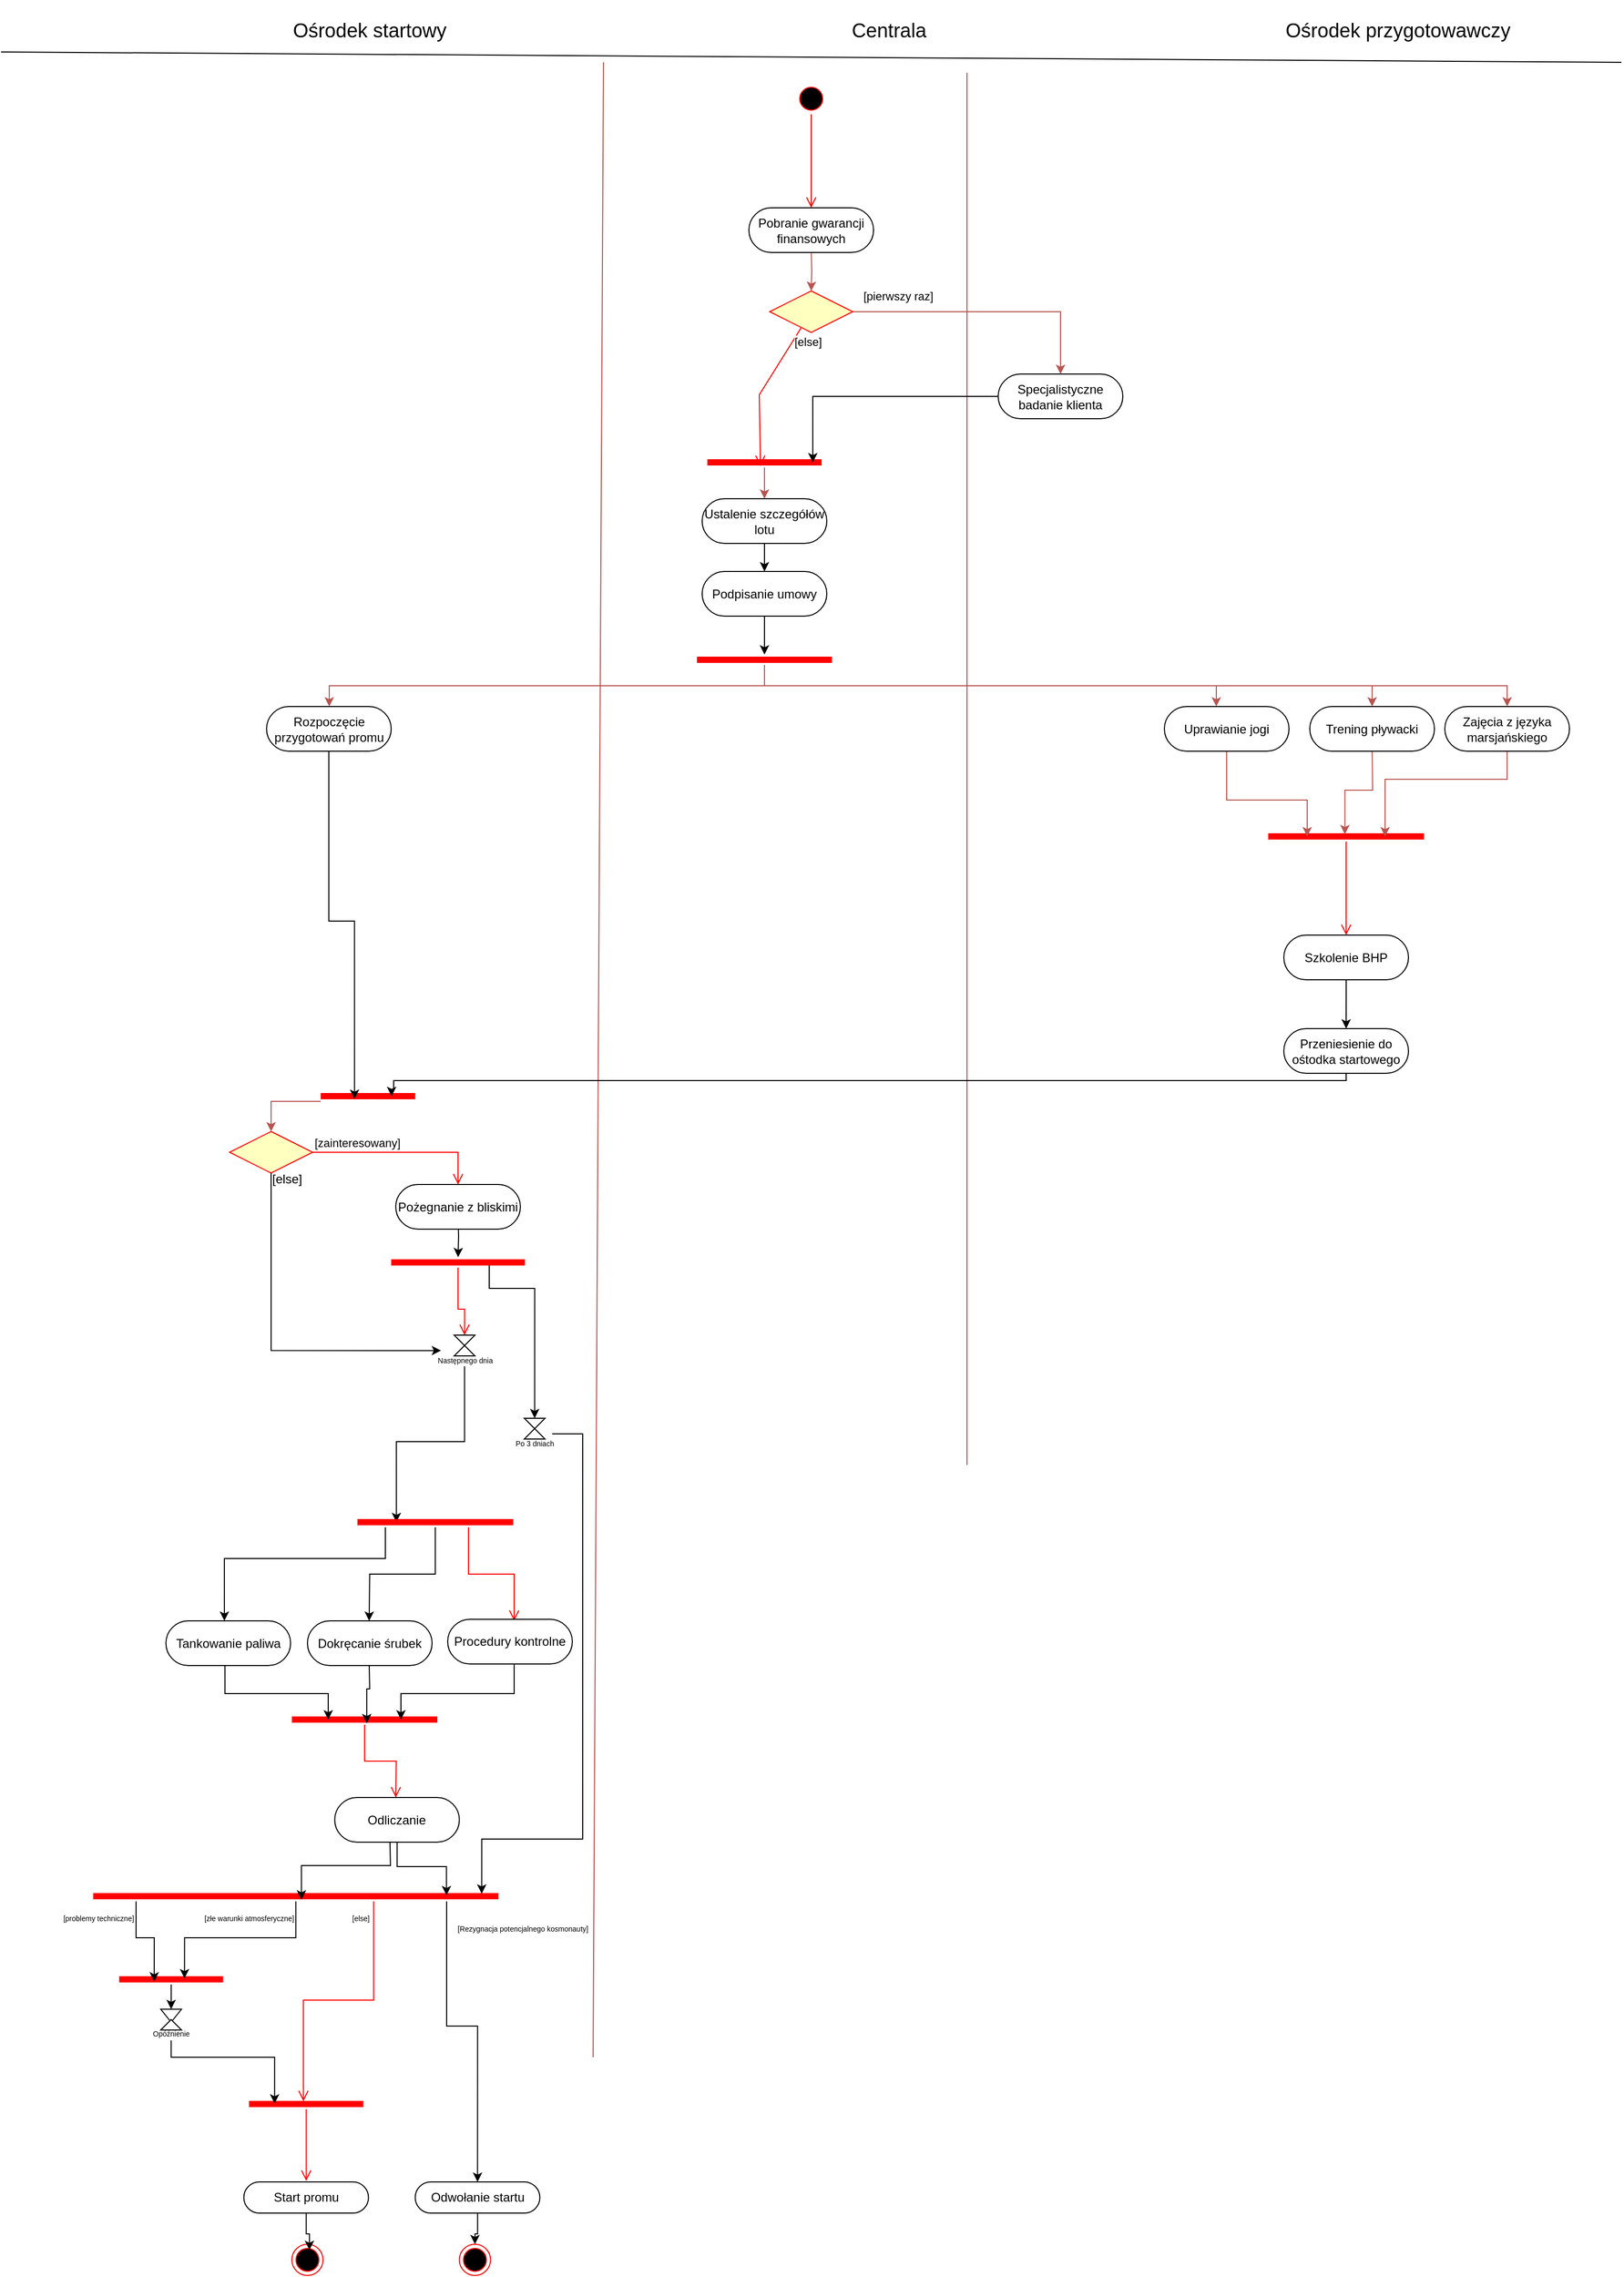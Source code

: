 <mxfile version="24.0.7" type="github">
  <diagram name="Strona-1" id="fh5TAvCRtC4qOcJ-2T7q">
    <mxGraphModel dx="1171" dy="1356" grid="1" gridSize="10" guides="1" tooltips="1" connect="1" arrows="1" fold="1" page="1" pageScale="1" pageWidth="827" pageHeight="1169" math="0" shadow="0">
      <root>
        <mxCell id="0" />
        <mxCell id="1" parent="0" />
        <mxCell id="5CeIky1JOv600O0GGPSP-2" value="" style="ellipse;html=1;shape=startState;fillColor=#000000;strokeColor=#ff0000;" parent="1" vertex="1">
          <mxGeometry x="315" y="60" width="30" height="30" as="geometry" />
        </mxCell>
        <mxCell id="5CeIky1JOv600O0GGPSP-3" value="" style="edgeStyle=orthogonalEdgeStyle;html=1;verticalAlign=bottom;endArrow=open;endSize=8;strokeColor=#ff0000;rounded=0;entryX=0.5;entryY=0;entryDx=0;entryDy=0;" parent="1" source="5CeIky1JOv600O0GGPSP-2" edge="1">
          <mxGeometry relative="1" as="geometry">
            <mxPoint x="330" y="180" as="targetPoint" />
            <Array as="points">
              <mxPoint x="330" y="140" />
              <mxPoint x="330" y="140" />
            </Array>
          </mxGeometry>
        </mxCell>
        <mxCell id="5CeIky1JOv600O0GGPSP-4" value="&lt;font style=&quot;font-size: 19px;&quot;&gt;Centrala&lt;/font&gt;" style="text;html=1;align=center;verticalAlign=middle;whiteSpace=wrap;rounded=0;" parent="1" vertex="1">
          <mxGeometry x="340" y="-20" width="130" height="60" as="geometry" />
        </mxCell>
        <mxCell id="5CeIky1JOv600O0GGPSP-5" value="" style="endArrow=none;html=1;rounded=0;" parent="1" edge="1">
          <mxGeometry width="50" height="50" relative="1" as="geometry">
            <mxPoint x="-450" y="30" as="sourcePoint" />
            <mxPoint x="1110" y="40" as="targetPoint" />
          </mxGeometry>
        </mxCell>
        <mxCell id="5CeIky1JOv600O0GGPSP-6" value="" style="endArrow=none;html=1;rounded=0;fillColor=#f8cecc;strokeColor=#b85450;" parent="1" edge="1">
          <mxGeometry width="50" height="50" relative="1" as="geometry">
            <mxPoint x="120" y="1960" as="sourcePoint" />
            <mxPoint x="130" y="40" as="targetPoint" />
          </mxGeometry>
        </mxCell>
        <mxCell id="5CeIky1JOv600O0GGPSP-7" value="" style="endArrow=none;html=1;rounded=0;fillColor=#f8cecc;strokeColor=#b85450;" parent="1" edge="1">
          <mxGeometry width="50" height="50" relative="1" as="geometry">
            <mxPoint x="480" y="1390" as="sourcePoint" />
            <mxPoint x="480" y="50" as="targetPoint" />
          </mxGeometry>
        </mxCell>
        <mxCell id="5CeIky1JOv600O0GGPSP-8" value="&lt;font style=&quot;font-size: 19px;&quot;&gt;Ośrodek przygotowawczy&lt;/font&gt;" style="text;html=1;align=center;verticalAlign=middle;whiteSpace=wrap;rounded=0;" parent="1" vertex="1">
          <mxGeometry x="780" y="-20" width="230" height="60" as="geometry" />
        </mxCell>
        <mxCell id="5CeIky1JOv600O0GGPSP-9" value="&lt;font style=&quot;font-size: 19px;&quot;&gt;Ośrodek startowy&lt;/font&gt;" style="text;html=1;align=center;verticalAlign=middle;whiteSpace=wrap;rounded=0;" parent="1" vertex="1">
          <mxGeometry x="-220" y="-20" width="250" height="60" as="geometry" />
        </mxCell>
        <mxCell id="HoDOH48BJP-W4IzTHwKc-85" style="edgeStyle=orthogonalEdgeStyle;rounded=0;orthogonalLoop=1;jettySize=auto;html=1;entryX=0.5;entryY=0;entryDx=0;entryDy=0;fillColor=#f8cecc;strokeColor=#b85450;" edge="1" parent="1" source="5CeIky1JOv600O0GGPSP-11" target="HoDOH48BJP-W4IzTHwKc-84">
          <mxGeometry relative="1" as="geometry" />
        </mxCell>
        <mxCell id="5CeIky1JOv600O0GGPSP-11" value="" style="rhombus;whiteSpace=wrap;html=1;fontColor=#000000;fillColor=#ffffc0;strokeColor=#ff0000;" parent="1" vertex="1">
          <mxGeometry x="290" y="260" width="80" height="40" as="geometry" />
        </mxCell>
        <mxCell id="5CeIky1JOv600O0GGPSP-12" value="[else]" style="html=1;align=left;verticalAlign=bottom;endArrow=open;endSize=8;strokeColor=#ff0000;rounded=0;entryX=0.465;entryY=0.852;entryDx=0;entryDy=0;entryPerimeter=0;" parent="1" source="5CeIky1JOv600O0GGPSP-11" target="5CeIky1JOv600O0GGPSP-20" edge="1">
          <mxGeometry x="-0.674" y="5" relative="1" as="geometry">
            <mxPoint x="300" y="370" as="targetPoint" />
            <Array as="points">
              <mxPoint x="280" y="360" />
            </Array>
            <mxPoint as="offset" />
          </mxGeometry>
        </mxCell>
        <mxCell id="5CeIky1JOv600O0GGPSP-16" style="edgeStyle=orthogonalEdgeStyle;rounded=0;orthogonalLoop=1;jettySize=auto;html=1;entryX=0.5;entryY=0;entryDx=0;entryDy=0;fillColor=#f8cecc;strokeColor=#b85450;" parent="1" target="5CeIky1JOv600O0GGPSP-11" edge="1">
          <mxGeometry relative="1" as="geometry">
            <mxPoint x="330" y="220" as="sourcePoint" />
          </mxGeometry>
        </mxCell>
        <mxCell id="5CeIky1JOv600O0GGPSP-21" style="edgeStyle=orthogonalEdgeStyle;rounded=0;orthogonalLoop=1;jettySize=auto;html=1;entryX=0.5;entryY=0;entryDx=0;entryDy=0;fillColor=#f8cecc;strokeColor=#b85450;" parent="1" source="5CeIky1JOv600O0GGPSP-20" target="HoDOH48BJP-W4IzTHwKc-83" edge="1">
          <mxGeometry relative="1" as="geometry">
            <mxPoint x="285" y="490" as="targetPoint" />
          </mxGeometry>
        </mxCell>
        <mxCell id="5CeIky1JOv600O0GGPSP-20" value="" style="shape=line;html=1;strokeWidth=6;strokeColor=#ff0000;" parent="1" vertex="1">
          <mxGeometry x="230" y="420" width="110" height="10" as="geometry" />
        </mxCell>
        <mxCell id="5CeIky1JOv600O0GGPSP-48" style="edgeStyle=orthogonalEdgeStyle;rounded=0;orthogonalLoop=1;jettySize=auto;html=1;entryX=0.5;entryY=0;entryDx=0;entryDy=0;fillColor=#f8cecc;strokeColor=#b85450;" parent="1" source="5CeIky1JOv600O0GGPSP-26" edge="1">
          <mxGeometry relative="1" as="geometry">
            <Array as="points">
              <mxPoint x="285" y="640" />
              <mxPoint x="720" y="640" />
            </Array>
            <mxPoint x="720" y="660" as="targetPoint" />
          </mxGeometry>
        </mxCell>
        <mxCell id="5CeIky1JOv600O0GGPSP-49" style="edgeStyle=orthogonalEdgeStyle;rounded=0;orthogonalLoop=1;jettySize=auto;html=1;entryX=0.5;entryY=0;entryDx=0;entryDy=0;fillColor=#f8cecc;strokeColor=#b85450;" parent="1" source="5CeIky1JOv600O0GGPSP-26" edge="1">
          <mxGeometry relative="1" as="geometry">
            <Array as="points">
              <mxPoint x="285" y="640" />
              <mxPoint x="870" y="640" />
            </Array>
            <mxPoint x="870" y="660" as="targetPoint" />
          </mxGeometry>
        </mxCell>
        <mxCell id="5CeIky1JOv600O0GGPSP-50" style="edgeStyle=orthogonalEdgeStyle;rounded=0;orthogonalLoop=1;jettySize=auto;html=1;entryX=0.5;entryY=0;entryDx=0;entryDy=0;fillColor=#f8cecc;strokeColor=#b85450;" parent="1" source="5CeIky1JOv600O0GGPSP-26" edge="1">
          <mxGeometry relative="1" as="geometry">
            <Array as="points">
              <mxPoint x="285" y="640" />
              <mxPoint x="1000" y="640" />
            </Array>
            <mxPoint x="1000" y="660" as="targetPoint" />
          </mxGeometry>
        </mxCell>
        <mxCell id="HoDOH48BJP-W4IzTHwKc-93" style="edgeStyle=orthogonalEdgeStyle;rounded=0;orthogonalLoop=1;jettySize=auto;html=1;fillColor=#f8cecc;strokeColor=#b85450;" edge="1" parent="1" source="5CeIky1JOv600O0GGPSP-26">
          <mxGeometry relative="1" as="geometry">
            <mxPoint x="-134" y="660" as="targetPoint" />
            <Array as="points">
              <mxPoint x="285" y="640" />
              <mxPoint x="-134" y="640" />
            </Array>
          </mxGeometry>
        </mxCell>
        <mxCell id="5CeIky1JOv600O0GGPSP-26" value="" style="shape=line;html=1;strokeWidth=6;strokeColor=#ff0000;" parent="1" vertex="1">
          <mxGeometry x="220" y="610" width="130" height="10" as="geometry" />
        </mxCell>
        <mxCell id="5CeIky1JOv600O0GGPSP-47" style="edgeStyle=orthogonalEdgeStyle;rounded=0;orthogonalLoop=1;jettySize=auto;html=1;entryX=0.5;entryY=0;entryDx=0;entryDy=0;" parent="1" edge="1">
          <mxGeometry relative="1" as="geometry">
            <mxPoint x="845.034" y="920" as="sourcePoint" />
            <mxPoint x="845" y="970" as="targetPoint" />
          </mxGeometry>
        </mxCell>
        <mxCell id="5CeIky1JOv600O0GGPSP-41" value="" style="shape=line;html=1;strokeWidth=6;strokeColor=#ff0000;" parent="1" vertex="1">
          <mxGeometry x="770" y="780" width="150" height="10" as="geometry" />
        </mxCell>
        <mxCell id="5CeIky1JOv600O0GGPSP-42" value="" style="edgeStyle=orthogonalEdgeStyle;html=1;verticalAlign=bottom;endArrow=open;endSize=8;strokeColor=#ff0000;rounded=0;entryX=0.5;entryY=0;entryDx=0;entryDy=0;" parent="1" source="5CeIky1JOv600O0GGPSP-41" edge="1">
          <mxGeometry relative="1" as="geometry">
            <mxPoint x="845" y="880" as="targetPoint" />
          </mxGeometry>
        </mxCell>
        <mxCell id="5CeIky1JOv600O0GGPSP-43" style="edgeStyle=orthogonalEdgeStyle;rounded=0;orthogonalLoop=1;jettySize=auto;html=1;entryX=0.25;entryY=0.5;entryDx=0;entryDy=0;entryPerimeter=0;fillColor=#f8cecc;strokeColor=#b85450;" parent="1" target="5CeIky1JOv600O0GGPSP-41" edge="1">
          <mxGeometry relative="1" as="geometry">
            <mxPoint x="720" y="700" as="sourcePoint" />
            <Array as="points">
              <mxPoint x="730" y="700" />
              <mxPoint x="730" y="750" />
              <mxPoint x="808" y="750" />
            </Array>
          </mxGeometry>
        </mxCell>
        <mxCell id="5CeIky1JOv600O0GGPSP-44" style="edgeStyle=orthogonalEdgeStyle;rounded=0;orthogonalLoop=1;jettySize=auto;html=1;entryX=0.492;entryY=0.3;entryDx=0;entryDy=0;entryPerimeter=0;fillColor=#f8cecc;strokeColor=#b85450;" parent="1" target="5CeIky1JOv600O0GGPSP-41" edge="1">
          <mxGeometry relative="1" as="geometry">
            <mxPoint x="870" y="700" as="sourcePoint" />
          </mxGeometry>
        </mxCell>
        <mxCell id="5CeIky1JOv600O0GGPSP-45" style="edgeStyle=orthogonalEdgeStyle;rounded=0;orthogonalLoop=1;jettySize=auto;html=1;entryX=0.75;entryY=0.5;entryDx=0;entryDy=0;entryPerimeter=0;fillColor=#f8cecc;strokeColor=#b85450;" parent="1" target="5CeIky1JOv600O0GGPSP-41" edge="1">
          <mxGeometry relative="1" as="geometry">
            <Array as="points">
              <mxPoint x="1000" y="730" />
              <mxPoint x="882" y="730" />
            </Array>
            <mxPoint x="1000" y="700" as="sourcePoint" />
          </mxGeometry>
        </mxCell>
        <mxCell id="5CeIky1JOv600O0GGPSP-51" value="" style="rhombus;whiteSpace=wrap;html=1;fontColor=#000000;fillColor=#ffffc0;strokeColor=#ff0000;" parent="1" vertex="1">
          <mxGeometry x="-230" y="1069" width="80" height="40" as="geometry" />
        </mxCell>
        <mxCell id="5CeIky1JOv600O0GGPSP-52" value="[zainteresowany]" style="edgeStyle=orthogonalEdgeStyle;html=1;align=left;verticalAlign=bottom;endArrow=open;endSize=8;strokeColor=#ff0000;rounded=0;entryX=0.5;entryY=0;entryDx=0;entryDy=0;" parent="1" source="5CeIky1JOv600O0GGPSP-51" target="HoDOH48BJP-W4IzTHwKc-76" edge="1">
          <mxGeometry x="-1" relative="1" as="geometry">
            <mxPoint x="-10" y="1109" as="targetPoint" />
            <mxPoint as="offset" />
          </mxGeometry>
        </mxCell>
        <mxCell id="HoDOH48BJP-W4IzTHwKc-18" style="edgeStyle=orthogonalEdgeStyle;rounded=0;orthogonalLoop=1;jettySize=auto;html=1;" edge="1" parent="1" target="HoDOH48BJP-W4IzTHwKc-16">
          <mxGeometry relative="1" as="geometry">
            <mxPoint x="-10" y="1149" as="sourcePoint" />
          </mxGeometry>
        </mxCell>
        <mxCell id="HoDOH48BJP-W4IzTHwKc-4" value="" style="triangle;whiteSpace=wrap;html=1;rotation=90;" vertex="1" parent="1">
          <mxGeometry x="58.75" y="1340" width="10" height="20" as="geometry" />
        </mxCell>
        <mxCell id="HoDOH48BJP-W4IzTHwKc-5" value="" style="triangle;whiteSpace=wrap;html=1;rotation=-90;" vertex="1" parent="1">
          <mxGeometry x="58.75" y="1350" width="10" height="20" as="geometry" />
        </mxCell>
        <mxCell id="HoDOH48BJP-W4IzTHwKc-6" value="&lt;font style=&quot;font-size: 7px;&quot;&gt;Po 3 dniach&lt;/font&gt;" style="text;html=1;align=center;verticalAlign=middle;whiteSpace=wrap;rounded=0;" vertex="1" parent="1">
          <mxGeometry x="30" y="1360" width="67.5" height="15" as="geometry" />
        </mxCell>
        <mxCell id="HoDOH48BJP-W4IzTHwKc-38" style="edgeStyle=orthogonalEdgeStyle;rounded=0;orthogonalLoop=1;jettySize=auto;html=1;entryX=0;entryY=0.5;entryDx=0;entryDy=0;exitX=0.75;exitY=0.5;exitDx=0;exitDy=0;exitPerimeter=0;" edge="1" parent="1" source="HoDOH48BJP-W4IzTHwKc-16" target="HoDOH48BJP-W4IzTHwKc-4">
          <mxGeometry relative="1" as="geometry">
            <Array as="points">
              <mxPoint x="20" y="1195" />
              <mxPoint x="20" y="1220" />
              <mxPoint x="64" y="1220" />
            </Array>
          </mxGeometry>
        </mxCell>
        <mxCell id="HoDOH48BJP-W4IzTHwKc-16" value="" style="shape=line;html=1;strokeWidth=6;strokeColor=#ff0000;" vertex="1" parent="1">
          <mxGeometry x="-74.37" y="1190" width="128.75" height="10" as="geometry" />
        </mxCell>
        <mxCell id="HoDOH48BJP-W4IzTHwKc-17" value="" style="edgeStyle=orthogonalEdgeStyle;html=1;verticalAlign=bottom;endArrow=open;endSize=8;strokeColor=#ff0000;rounded=0;entryX=0;entryY=0.5;entryDx=0;entryDy=0;" edge="1" source="HoDOH48BJP-W4IzTHwKc-16" parent="1" target="HoDOH48BJP-W4IzTHwKc-22">
          <mxGeometry relative="1" as="geometry">
            <mxPoint y="1240" as="targetPoint" />
            <Array as="points">
              <mxPoint x="-10" y="1240" />
              <mxPoint x="-4" y="1240" />
            </Array>
          </mxGeometry>
        </mxCell>
        <mxCell id="HoDOH48BJP-W4IzTHwKc-19" style="edgeStyle=orthogonalEdgeStyle;rounded=0;orthogonalLoop=1;jettySize=auto;html=1;entryX=0.165;entryY=-0.011;entryDx=0;entryDy=0;entryPerimeter=0;" edge="1" parent="1" source="5CeIky1JOv600O0GGPSP-51" target="HoDOH48BJP-W4IzTHwKc-24">
          <mxGeometry relative="1" as="geometry">
            <mxPoint x="-189.64" y="1195.67" as="targetPoint" />
            <Array as="points">
              <mxPoint x="-190" y="1280" />
            </Array>
          </mxGeometry>
        </mxCell>
        <mxCell id="HoDOH48BJP-W4IzTHwKc-20" value="[else]" style="text;html=1;align=center;verticalAlign=middle;resizable=0;points=[];autosize=1;strokeColor=none;fillColor=none;" vertex="1" parent="1">
          <mxGeometry x="-200" y="1100" width="50" height="30" as="geometry" />
        </mxCell>
        <mxCell id="HoDOH48BJP-W4IzTHwKc-22" value="" style="triangle;whiteSpace=wrap;html=1;rotation=90;" vertex="1" parent="1">
          <mxGeometry x="-8.75" y="1260" width="10" height="20" as="geometry" />
        </mxCell>
        <mxCell id="HoDOH48BJP-W4IzTHwKc-23" value="" style="triangle;whiteSpace=wrap;html=1;rotation=-90;" vertex="1" parent="1">
          <mxGeometry x="-8.75" y="1270" width="10" height="20" as="geometry" />
        </mxCell>
        <mxCell id="HoDOH48BJP-W4IzTHwKc-32" style="edgeStyle=orthogonalEdgeStyle;rounded=0;orthogonalLoop=1;jettySize=auto;html=1;entryX=0.25;entryY=0.5;entryDx=0;entryDy=0;entryPerimeter=0;" edge="1" parent="1" source="HoDOH48BJP-W4IzTHwKc-24" target="HoDOH48BJP-W4IzTHwKc-33">
          <mxGeometry relative="1" as="geometry">
            <mxPoint x="50" y="1470" as="targetPoint" />
          </mxGeometry>
        </mxCell>
        <mxCell id="HoDOH48BJP-W4IzTHwKc-24" value="&lt;font style=&quot;font-size: 7px;&quot;&gt;Następnego dnia&lt;/font&gt;" style="text;html=1;align=center;verticalAlign=middle;whiteSpace=wrap;rounded=0;" vertex="1" parent="1">
          <mxGeometry x="-37.5" y="1280" width="67.5" height="15" as="geometry" />
        </mxCell>
        <mxCell id="HoDOH48BJP-W4IzTHwKc-35" style="edgeStyle=orthogonalEdgeStyle;rounded=0;orthogonalLoop=1;jettySize=auto;html=1;" edge="1" parent="1" source="HoDOH48BJP-W4IzTHwKc-33">
          <mxGeometry relative="1" as="geometry">
            <mxPoint x="-95.586" y="1540" as="targetPoint" />
          </mxGeometry>
        </mxCell>
        <mxCell id="HoDOH48BJP-W4IzTHwKc-36" style="edgeStyle=orthogonalEdgeStyle;rounded=0;orthogonalLoop=1;jettySize=auto;html=1;" edge="1" parent="1" source="HoDOH48BJP-W4IzTHwKc-33">
          <mxGeometry relative="1" as="geometry">
            <mxPoint x="-234.966" y="1540" as="targetPoint" />
            <Array as="points">
              <mxPoint x="-80" y="1480" />
              <mxPoint x="-235" y="1480" />
            </Array>
          </mxGeometry>
        </mxCell>
        <mxCell id="HoDOH48BJP-W4IzTHwKc-33" value="" style="shape=line;html=1;strokeWidth=6;strokeColor=#ff0000;" vertex="1" parent="1">
          <mxGeometry x="-106.87" y="1440" width="150" height="10" as="geometry" />
        </mxCell>
        <mxCell id="HoDOH48BJP-W4IzTHwKc-34" value="" style="edgeStyle=orthogonalEdgeStyle;html=1;verticalAlign=bottom;endArrow=open;endSize=8;strokeColor=#ff0000;rounded=0;" edge="1" source="HoDOH48BJP-W4IzTHwKc-33" parent="1">
          <mxGeometry relative="1" as="geometry">
            <mxPoint x="44.0" y="1540" as="targetPoint" />
            <Array as="points">
              <mxPoint y="1495" />
              <mxPoint x="44" y="1495" />
            </Array>
          </mxGeometry>
        </mxCell>
        <mxCell id="HoDOH48BJP-W4IzTHwKc-40" value="" style="shape=line;html=1;strokeWidth=6;strokeColor=#ff0000;" vertex="1" parent="1">
          <mxGeometry x="-170" y="1630" width="140" height="10" as="geometry" />
        </mxCell>
        <mxCell id="HoDOH48BJP-W4IzTHwKc-41" value="" style="edgeStyle=orthogonalEdgeStyle;html=1;verticalAlign=bottom;endArrow=open;endSize=8;strokeColor=#ff0000;rounded=0;" edge="1" source="HoDOH48BJP-W4IzTHwKc-40" parent="1">
          <mxGeometry relative="1" as="geometry">
            <mxPoint x="-70" y="1710" as="targetPoint" />
          </mxGeometry>
        </mxCell>
        <mxCell id="HoDOH48BJP-W4IzTHwKc-42" style="edgeStyle=orthogonalEdgeStyle;rounded=0;orthogonalLoop=1;jettySize=auto;html=1;entryX=0.515;entryY=0.857;entryDx=0;entryDy=0;entryPerimeter=0;" edge="1" parent="1" target="HoDOH48BJP-W4IzTHwKc-40">
          <mxGeometry relative="1" as="geometry">
            <mxPoint x="-95.586" y="1580" as="sourcePoint" />
          </mxGeometry>
        </mxCell>
        <mxCell id="HoDOH48BJP-W4IzTHwKc-43" style="edgeStyle=orthogonalEdgeStyle;rounded=0;orthogonalLoop=1;jettySize=auto;html=1;entryX=0.75;entryY=0.5;entryDx=0;entryDy=0;entryPerimeter=0;" edge="1" parent="1" source="HoDOH48BJP-W4IzTHwKc-72" target="HoDOH48BJP-W4IzTHwKc-40">
          <mxGeometry relative="1" as="geometry">
            <mxPoint x="44.414" y="1580" as="sourcePoint" />
            <Array as="points">
              <mxPoint x="44" y="1610" />
              <mxPoint x="-65" y="1610" />
            </Array>
          </mxGeometry>
        </mxCell>
        <mxCell id="HoDOH48BJP-W4IzTHwKc-44" style="edgeStyle=orthogonalEdgeStyle;rounded=0;orthogonalLoop=1;jettySize=auto;html=1;entryX=0.25;entryY=0.5;entryDx=0;entryDy=0;entryPerimeter=0;" edge="1" parent="1" target="HoDOH48BJP-W4IzTHwKc-40">
          <mxGeometry relative="1" as="geometry">
            <mxPoint x="-234.414" y="1580" as="sourcePoint" />
            <Array as="points">
              <mxPoint x="-234" y="1610" />
              <mxPoint x="-135" y="1610" />
            </Array>
          </mxGeometry>
        </mxCell>
        <mxCell id="HoDOH48BJP-W4IzTHwKc-66" style="edgeStyle=orthogonalEdgeStyle;rounded=0;orthogonalLoop=1;jettySize=auto;html=1;entryX=0.5;entryY=0;entryDx=0;entryDy=0;" edge="1" parent="1" source="HoDOH48BJP-W4IzTHwKc-45" target="HoDOH48BJP-W4IzTHwKc-69">
          <mxGeometry relative="1" as="geometry">
            <mxPoint x="8.75" y="2050" as="targetPoint" />
            <Array as="points">
              <mxPoint x="-21" y="1930" />
              <mxPoint x="9" y="1930" />
            </Array>
          </mxGeometry>
        </mxCell>
        <mxCell id="HoDOH48BJP-W4IzTHwKc-45" value="" style="shape=line;html=1;strokeWidth=6;strokeColor=#ff0000;" vertex="1" parent="1">
          <mxGeometry x="-361.25" y="1800" width="390" height="10" as="geometry" />
        </mxCell>
        <mxCell id="HoDOH48BJP-W4IzTHwKc-46" value="" style="edgeStyle=orthogonalEdgeStyle;html=1;verticalAlign=bottom;endArrow=open;endSize=8;strokeColor=#ff0000;rounded=0;entryX=0.476;entryY=0.238;entryDx=0;entryDy=0;entryPerimeter=0;" edge="1" source="HoDOH48BJP-W4IzTHwKc-45" parent="1" target="HoDOH48BJP-W4IzTHwKc-59">
          <mxGeometry relative="1" as="geometry">
            <mxPoint x="-151.25" y="1980" as="targetPoint" />
            <Array as="points">
              <mxPoint x="-91.25" y="1905" />
              <mxPoint x="-159.25" y="1905" />
            </Array>
          </mxGeometry>
        </mxCell>
        <mxCell id="HoDOH48BJP-W4IzTHwKc-47" style="edgeStyle=orthogonalEdgeStyle;rounded=0;orthogonalLoop=1;jettySize=auto;html=1;entryX=0.514;entryY=0.829;entryDx=0;entryDy=0;entryPerimeter=0;" edge="1" parent="1" target="HoDOH48BJP-W4IzTHwKc-45">
          <mxGeometry relative="1" as="geometry">
            <mxPoint x="-75.586" y="1750" as="sourcePoint" />
          </mxGeometry>
        </mxCell>
        <mxCell id="HoDOH48BJP-W4IzTHwKc-54" value="" style="triangle;whiteSpace=wrap;html=1;rotation=90;" vertex="1" parent="1">
          <mxGeometry x="-292.5" y="1910" width="12.5" height="20" as="geometry" />
        </mxCell>
        <mxCell id="HoDOH48BJP-W4IzTHwKc-55" value="" style="triangle;whiteSpace=wrap;html=1;rotation=-90;" vertex="1" parent="1">
          <mxGeometry x="-291.25" y="1918.75" width="10" height="20" as="geometry" />
        </mxCell>
        <mxCell id="HoDOH48BJP-W4IzTHwKc-56" value="&lt;font style=&quot;font-size: 7px;&quot;&gt;Opóźnienie&lt;/font&gt;" style="text;html=1;align=center;verticalAlign=middle;whiteSpace=wrap;rounded=0;" vertex="1" parent="1">
          <mxGeometry x="-320" y="1928.75" width="67.5" height="15" as="geometry" />
        </mxCell>
        <mxCell id="HoDOH48BJP-W4IzTHwKc-59" value="" style="shape=line;html=1;strokeWidth=6;strokeColor=#ff0000;" vertex="1" parent="1">
          <mxGeometry x="-211.25" y="2000" width="110" height="10" as="geometry" />
        </mxCell>
        <mxCell id="HoDOH48BJP-W4IzTHwKc-60" value="" style="edgeStyle=orthogonalEdgeStyle;html=1;verticalAlign=bottom;endArrow=open;endSize=8;strokeColor=#ff0000;rounded=0;" edge="1" source="HoDOH48BJP-W4IzTHwKc-59" parent="1">
          <mxGeometry relative="1" as="geometry">
            <mxPoint x="-156.19" y="2079.0" as="targetPoint" />
            <Array as="points">
              <mxPoint x="-156.25" y="2060" />
              <mxPoint x="-156.25" y="2060" />
            </Array>
          </mxGeometry>
        </mxCell>
        <mxCell id="HoDOH48BJP-W4IzTHwKc-61" value="&lt;font style=&quot;font-size: 7px;&quot;&gt;[złe warunki atmosferyczne]&lt;/font&gt;" style="text;html=1;align=center;verticalAlign=middle;whiteSpace=wrap;rounded=0;" vertex="1" parent="1">
          <mxGeometry x="-275.62" y="1810" width="130" height="30" as="geometry" />
        </mxCell>
        <mxCell id="HoDOH48BJP-W4IzTHwKc-63" value="&lt;font style=&quot;font-size: 7px;&quot;&gt;[problemy techniczne]&lt;/font&gt;" style="text;html=1;align=center;verticalAlign=middle;whiteSpace=wrap;rounded=0;" vertex="1" parent="1">
          <mxGeometry x="-421.25" y="1810" width="130" height="30" as="geometry" />
        </mxCell>
        <mxCell id="HoDOH48BJP-W4IzTHwKc-64" value="&lt;font style=&quot;font-size: 7px;&quot;&gt;[else]&lt;/font&gt;" style="text;html=1;align=center;verticalAlign=middle;whiteSpace=wrap;rounded=0;" vertex="1" parent="1">
          <mxGeometry x="-121.56" y="1810" width="36.87" height="30" as="geometry" />
        </mxCell>
        <mxCell id="HoDOH48BJP-W4IzTHwKc-67" value="&lt;font style=&quot;font-size: 7px;&quot;&gt;[Rezygnacja potencjalnego kosmonauty]&lt;/font&gt;" style="text;html=1;align=center;verticalAlign=middle;whiteSpace=wrap;rounded=0;" vertex="1" parent="1">
          <mxGeometry x="-20" y="1820" width="144.68" height="30" as="geometry" />
        </mxCell>
        <mxCell id="HoDOH48BJP-W4IzTHwKc-68" value="Start promu" style="rounded=1;whiteSpace=wrap;html=1;arcSize=50;" vertex="1" parent="1">
          <mxGeometry x="-216.25" y="2080" width="120" height="30" as="geometry" />
        </mxCell>
        <mxCell id="HoDOH48BJP-W4IzTHwKc-109" style="edgeStyle=orthogonalEdgeStyle;rounded=0;orthogonalLoop=1;jettySize=auto;html=1;" edge="1" parent="1" source="HoDOH48BJP-W4IzTHwKc-69" target="HoDOH48BJP-W4IzTHwKc-108">
          <mxGeometry relative="1" as="geometry" />
        </mxCell>
        <mxCell id="HoDOH48BJP-W4IzTHwKc-69" value="Odwołanie startu" style="rounded=1;whiteSpace=wrap;html=1;arcSize=50;" vertex="1" parent="1">
          <mxGeometry x="-51.25" y="2080" width="120" height="30" as="geometry" />
        </mxCell>
        <mxCell id="HoDOH48BJP-W4IzTHwKc-71" value="" style="edgeStyle=orthogonalEdgeStyle;rounded=0;orthogonalLoop=1;jettySize=auto;html=1;entryX=0.872;entryY=0.407;entryDx=0;entryDy=0;entryPerimeter=0;" edge="1" parent="1" source="HoDOH48BJP-W4IzTHwKc-70" target="HoDOH48BJP-W4IzTHwKc-45">
          <mxGeometry relative="1" as="geometry" />
        </mxCell>
        <mxCell id="HoDOH48BJP-W4IzTHwKc-70" value="Odliczanie" style="rounded=1;whiteSpace=wrap;html=1;arcSize=50;" vertex="1" parent="1">
          <mxGeometry x="-128.75" y="1710" width="120" height="43" as="geometry" />
        </mxCell>
        <mxCell id="HoDOH48BJP-W4IzTHwKc-73" value="" style="edgeStyle=orthogonalEdgeStyle;rounded=0;orthogonalLoop=1;jettySize=auto;html=1;entryX=0.75;entryY=0.5;entryDx=0;entryDy=0;entryPerimeter=0;" edge="1" parent="1" target="HoDOH48BJP-W4IzTHwKc-72">
          <mxGeometry relative="1" as="geometry">
            <mxPoint x="44.414" y="1580" as="sourcePoint" />
            <mxPoint x="-65" y="1635" as="targetPoint" />
            <Array as="points" />
          </mxGeometry>
        </mxCell>
        <mxCell id="HoDOH48BJP-W4IzTHwKc-72" value="Procedury kontrolne" style="rounded=1;whiteSpace=wrap;html=1;arcSize=50;" vertex="1" parent="1">
          <mxGeometry x="-20" y="1538.5" width="120" height="43" as="geometry" />
        </mxCell>
        <mxCell id="HoDOH48BJP-W4IzTHwKc-74" value="Dokręcanie śrubek" style="rounded=1;whiteSpace=wrap;html=1;arcSize=50;" vertex="1" parent="1">
          <mxGeometry x="-155" y="1540" width="120" height="43" as="geometry" />
        </mxCell>
        <mxCell id="HoDOH48BJP-W4IzTHwKc-75" value="Tankowanie paliwa" style="rounded=1;whiteSpace=wrap;html=1;arcSize=50;" vertex="1" parent="1">
          <mxGeometry x="-291.25" y="1540" width="120" height="43" as="geometry" />
        </mxCell>
        <mxCell id="HoDOH48BJP-W4IzTHwKc-76" value="Pożegnanie z bliskimi" style="rounded=1;whiteSpace=wrap;html=1;arcSize=50;" vertex="1" parent="1">
          <mxGeometry x="-70.0" y="1120" width="120" height="43" as="geometry" />
        </mxCell>
        <mxCell id="HoDOH48BJP-W4IzTHwKc-77" value="Przeniesienie do ośtodka startowego" style="rounded=1;whiteSpace=wrap;html=1;arcSize=50;" vertex="1" parent="1">
          <mxGeometry x="785" y="970" width="120" height="43" as="geometry" />
        </mxCell>
        <mxCell id="HoDOH48BJP-W4IzTHwKc-78" value="Szkolenie BHP" style="rounded=1;whiteSpace=wrap;html=1;arcSize=50;" vertex="1" parent="1">
          <mxGeometry x="785" y="880" width="120" height="43" as="geometry" />
        </mxCell>
        <mxCell id="HoDOH48BJP-W4IzTHwKc-79" value="Zajęcia z języka marsjańskiego" style="rounded=1;whiteSpace=wrap;html=1;arcSize=50;" vertex="1" parent="1">
          <mxGeometry x="940" y="660" width="120" height="43" as="geometry" />
        </mxCell>
        <mxCell id="HoDOH48BJP-W4IzTHwKc-81" value="Trening pływacki" style="rounded=1;whiteSpace=wrap;html=1;arcSize=50;" vertex="1" parent="1">
          <mxGeometry x="810" y="660" width="120" height="43" as="geometry" />
        </mxCell>
        <mxCell id="HoDOH48BJP-W4IzTHwKc-82" value="Uprawianie jogi" style="rounded=1;whiteSpace=wrap;html=1;arcSize=50;" vertex="1" parent="1">
          <mxGeometry x="670" y="660" width="120" height="43" as="geometry" />
        </mxCell>
        <mxCell id="HoDOH48BJP-W4IzTHwKc-91" style="edgeStyle=orthogonalEdgeStyle;rounded=0;orthogonalLoop=1;jettySize=auto;html=1;" edge="1" parent="1" source="HoDOH48BJP-W4IzTHwKc-83" target="HoDOH48BJP-W4IzTHwKc-90">
          <mxGeometry relative="1" as="geometry" />
        </mxCell>
        <mxCell id="HoDOH48BJP-W4IzTHwKc-83" value="Ustalenie szczegółów lotu" style="rounded=1;whiteSpace=wrap;html=1;arcSize=50;" vertex="1" parent="1">
          <mxGeometry x="225" y="460" width="120" height="43" as="geometry" />
        </mxCell>
        <mxCell id="HoDOH48BJP-W4IzTHwKc-84" value="Specjalistyczne badanie klienta" style="rounded=1;whiteSpace=wrap;html=1;arcSize=50;" vertex="1" parent="1">
          <mxGeometry x="510" y="340" width="120" height="43" as="geometry" />
        </mxCell>
        <mxCell id="HoDOH48BJP-W4IzTHwKc-86" value="&lt;span style=&quot;font-size: 11px; text-align: left; text-wrap: nowrap; background-color: rgb(255, 255, 255);&quot;&gt;[pierwszy raz]&lt;/span&gt;" style="text;html=1;align=center;verticalAlign=middle;whiteSpace=wrap;rounded=0;" vertex="1" parent="1">
          <mxGeometry x="384" y="250" width="60" height="30" as="geometry" />
        </mxCell>
        <mxCell id="HoDOH48BJP-W4IzTHwKc-87" style="edgeStyle=orthogonalEdgeStyle;rounded=0;orthogonalLoop=1;jettySize=auto;html=1;entryX=0.923;entryY=0.504;entryDx=0;entryDy=0;entryPerimeter=0;" edge="1" parent="1" source="HoDOH48BJP-W4IzTHwKc-84" target="5CeIky1JOv600O0GGPSP-20">
          <mxGeometry relative="1" as="geometry" />
        </mxCell>
        <mxCell id="HoDOH48BJP-W4IzTHwKc-89" value="Pobranie gwarancji finansowych" style="rounded=1;whiteSpace=wrap;html=1;arcSize=50;" vertex="1" parent="1">
          <mxGeometry x="270" y="180" width="120" height="43" as="geometry" />
        </mxCell>
        <mxCell id="HoDOH48BJP-W4IzTHwKc-92" style="edgeStyle=orthogonalEdgeStyle;rounded=0;orthogonalLoop=1;jettySize=auto;html=1;" edge="1" parent="1" source="HoDOH48BJP-W4IzTHwKc-90" target="5CeIky1JOv600O0GGPSP-26">
          <mxGeometry relative="1" as="geometry" />
        </mxCell>
        <mxCell id="HoDOH48BJP-W4IzTHwKc-90" value="Podpisanie umowy" style="rounded=1;whiteSpace=wrap;html=1;arcSize=50;" vertex="1" parent="1">
          <mxGeometry x="225" y="530" width="120" height="43" as="geometry" />
        </mxCell>
        <mxCell id="HoDOH48BJP-W4IzTHwKc-94" value="Rozpoczęcie przygotowań promu" style="rounded=1;whiteSpace=wrap;html=1;arcSize=50;" vertex="1" parent="1">
          <mxGeometry x="-194.37" y="660" width="120" height="43" as="geometry" />
        </mxCell>
        <mxCell id="HoDOH48BJP-W4IzTHwKc-97" style="edgeStyle=orthogonalEdgeStyle;rounded=0;orthogonalLoop=1;jettySize=auto;html=1;entryX=0.5;entryY=0;entryDx=0;entryDy=0;fillColor=#f8cecc;strokeColor=#b85450;" edge="1" parent="1" source="HoDOH48BJP-W4IzTHwKc-95" target="5CeIky1JOv600O0GGPSP-51">
          <mxGeometry relative="1" as="geometry">
            <Array as="points">
              <mxPoint x="-95" y="1040" />
              <mxPoint x="-190" y="1040" />
            </Array>
          </mxGeometry>
        </mxCell>
        <mxCell id="HoDOH48BJP-W4IzTHwKc-95" value="" style="shape=line;html=1;strokeWidth=6;strokeColor=#ff0000;" vertex="1" parent="1">
          <mxGeometry x="-142.25" y="1030" width="91" height="10" as="geometry" />
        </mxCell>
        <mxCell id="HoDOH48BJP-W4IzTHwKc-98" style="edgeStyle=orthogonalEdgeStyle;rounded=0;orthogonalLoop=1;jettySize=auto;html=1;entryX=0.358;entryY=0.765;entryDx=0;entryDy=0;entryPerimeter=0;" edge="1" parent="1" source="HoDOH48BJP-W4IzTHwKc-94" target="HoDOH48BJP-W4IzTHwKc-95">
          <mxGeometry relative="1" as="geometry" />
        </mxCell>
        <mxCell id="HoDOH48BJP-W4IzTHwKc-99" style="edgeStyle=orthogonalEdgeStyle;rounded=0;orthogonalLoop=1;jettySize=auto;html=1;entryX=0.75;entryY=0.5;entryDx=0;entryDy=0;entryPerimeter=0;" edge="1" parent="1" source="HoDOH48BJP-W4IzTHwKc-77" target="HoDOH48BJP-W4IzTHwKc-95">
          <mxGeometry relative="1" as="geometry">
            <Array as="points">
              <mxPoint x="845" y="1020" />
              <mxPoint x="-72" y="1020" />
              <mxPoint x="-72" y="1030" />
              <mxPoint x="-74" y="1030" />
            </Array>
          </mxGeometry>
        </mxCell>
        <mxCell id="HoDOH48BJP-W4IzTHwKc-100" style="edgeStyle=orthogonalEdgeStyle;rounded=0;orthogonalLoop=1;jettySize=auto;html=1;entryX=0.959;entryY=0.259;entryDx=0;entryDy=0;entryPerimeter=0;exitX=0.75;exitY=0;exitDx=0;exitDy=0;" edge="1" parent="1" source="HoDOH48BJP-W4IzTHwKc-6" target="HoDOH48BJP-W4IzTHwKc-45">
          <mxGeometry relative="1" as="geometry">
            <Array as="points">
              <mxPoint x="110" y="1360" />
              <mxPoint x="110" y="1750" />
              <mxPoint x="13" y="1750" />
            </Array>
          </mxGeometry>
        </mxCell>
        <mxCell id="HoDOH48BJP-W4IzTHwKc-103" style="edgeStyle=orthogonalEdgeStyle;rounded=0;orthogonalLoop=1;jettySize=auto;html=1;entryX=0;entryY=0.5;entryDx=0;entryDy=0;" edge="1" parent="1" source="HoDOH48BJP-W4IzTHwKc-101" target="HoDOH48BJP-W4IzTHwKc-54">
          <mxGeometry relative="1" as="geometry" />
        </mxCell>
        <mxCell id="HoDOH48BJP-W4IzTHwKc-101" value="" style="shape=line;html=1;strokeWidth=6;strokeColor=#ff0000;" vertex="1" parent="1">
          <mxGeometry x="-336.25" y="1880" width="100" height="10" as="geometry" />
        </mxCell>
        <mxCell id="HoDOH48BJP-W4IzTHwKc-104" style="edgeStyle=orthogonalEdgeStyle;rounded=0;orthogonalLoop=1;jettySize=auto;html=1;entryX=0.629;entryY=0.405;entryDx=0;entryDy=0;entryPerimeter=0;" edge="1" parent="1" source="HoDOH48BJP-W4IzTHwKc-45" target="HoDOH48BJP-W4IzTHwKc-101">
          <mxGeometry relative="1" as="geometry" />
        </mxCell>
        <mxCell id="HoDOH48BJP-W4IzTHwKc-105" style="edgeStyle=orthogonalEdgeStyle;rounded=0;orthogonalLoop=1;jettySize=auto;html=1;entryX=0.337;entryY=0.713;entryDx=0;entryDy=0;entryPerimeter=0;" edge="1" parent="1" source="HoDOH48BJP-W4IzTHwKc-45" target="HoDOH48BJP-W4IzTHwKc-101">
          <mxGeometry relative="1" as="geometry">
            <Array as="points">
              <mxPoint x="-320" y="1845" />
              <mxPoint x="-302" y="1845" />
            </Array>
          </mxGeometry>
        </mxCell>
        <mxCell id="HoDOH48BJP-W4IzTHwKc-106" style="edgeStyle=orthogonalEdgeStyle;rounded=0;orthogonalLoop=1;jettySize=auto;html=1;entryX=0.224;entryY=0.456;entryDx=0;entryDy=0;entryPerimeter=0;" edge="1" parent="1" source="HoDOH48BJP-W4IzTHwKc-56" target="HoDOH48BJP-W4IzTHwKc-59">
          <mxGeometry relative="1" as="geometry">
            <Array as="points">
              <mxPoint x="-286" y="1960" />
              <mxPoint x="-187" y="1960" />
            </Array>
          </mxGeometry>
        </mxCell>
        <mxCell id="HoDOH48BJP-W4IzTHwKc-107" value="" style="ellipse;html=1;shape=endState;fillColor=#000000;strokeColor=#ff0000;" vertex="1" parent="1">
          <mxGeometry x="-170" y="2140" width="30" height="30" as="geometry" />
        </mxCell>
        <mxCell id="HoDOH48BJP-W4IzTHwKc-108" value="" style="ellipse;html=1;shape=endState;fillColor=#000000;strokeColor=#ff0000;" vertex="1" parent="1">
          <mxGeometry x="-8.75" y="2140" width="30" height="30" as="geometry" />
        </mxCell>
        <mxCell id="HoDOH48BJP-W4IzTHwKc-110" style="edgeStyle=orthogonalEdgeStyle;rounded=0;orthogonalLoop=1;jettySize=auto;html=1;entryX=0.564;entryY=0.185;entryDx=0;entryDy=0;entryPerimeter=0;" edge="1" parent="1" source="HoDOH48BJP-W4IzTHwKc-68" target="HoDOH48BJP-W4IzTHwKc-107">
          <mxGeometry relative="1" as="geometry" />
        </mxCell>
      </root>
    </mxGraphModel>
  </diagram>
</mxfile>
